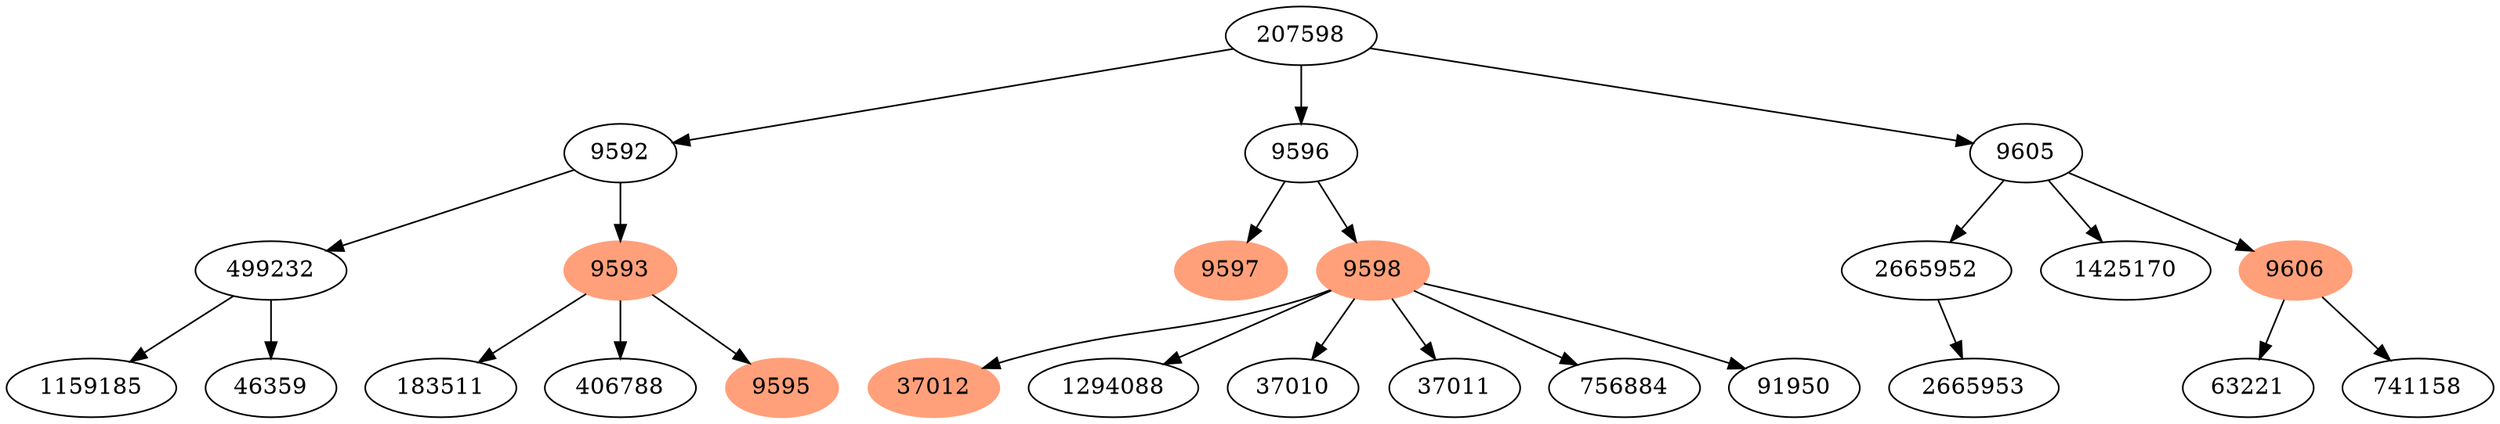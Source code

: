 digraph g {
	207598 -> 9592
	207598 -> 9596
	207598 -> 9605
	2665952 -> 2665953
	37012 [color="lightsalmon",style=filled]
	499232 -> 1159185
	499232 -> 46359
	9592 -> 499232
	9592 -> 9593
	9593 -> 183511
	9593 -> 406788
	9593 -> 9595
	9593 [color="lightsalmon",style=filled]
	9593 [color="lightsalmon",style=filled]
	9593 [color="lightsalmon",style=filled]
	9593 [color="lightsalmon",style=filled]
	9595 [color="lightsalmon",style=filled]
	9596 -> 9597
	9596 -> 9598
	9597 [color="lightsalmon",style=filled]
	9598 -> 1294088
	9598 -> 37010
	9598 -> 37011
	9598 -> 37012
	9598 -> 756884
	9598 -> 91950
	9598 [color="lightsalmon",style=filled]
	9598 [color="lightsalmon",style=filled]
	9598 [color="lightsalmon",style=filled]
	9598 [color="lightsalmon",style=filled]
	9598 [color="lightsalmon",style=filled]
	9598 [color="lightsalmon",style=filled]
	9598 [color="lightsalmon",style=filled]
	9605 -> 1425170
	9605 -> 2665952
	9605 -> 9606
	9606 -> 63221
	9606 -> 741158
	9606 [color="lightsalmon",style=filled]
	9606 [color="lightsalmon",style=filled]
	9606 [color="lightsalmon",style=filled]
}
